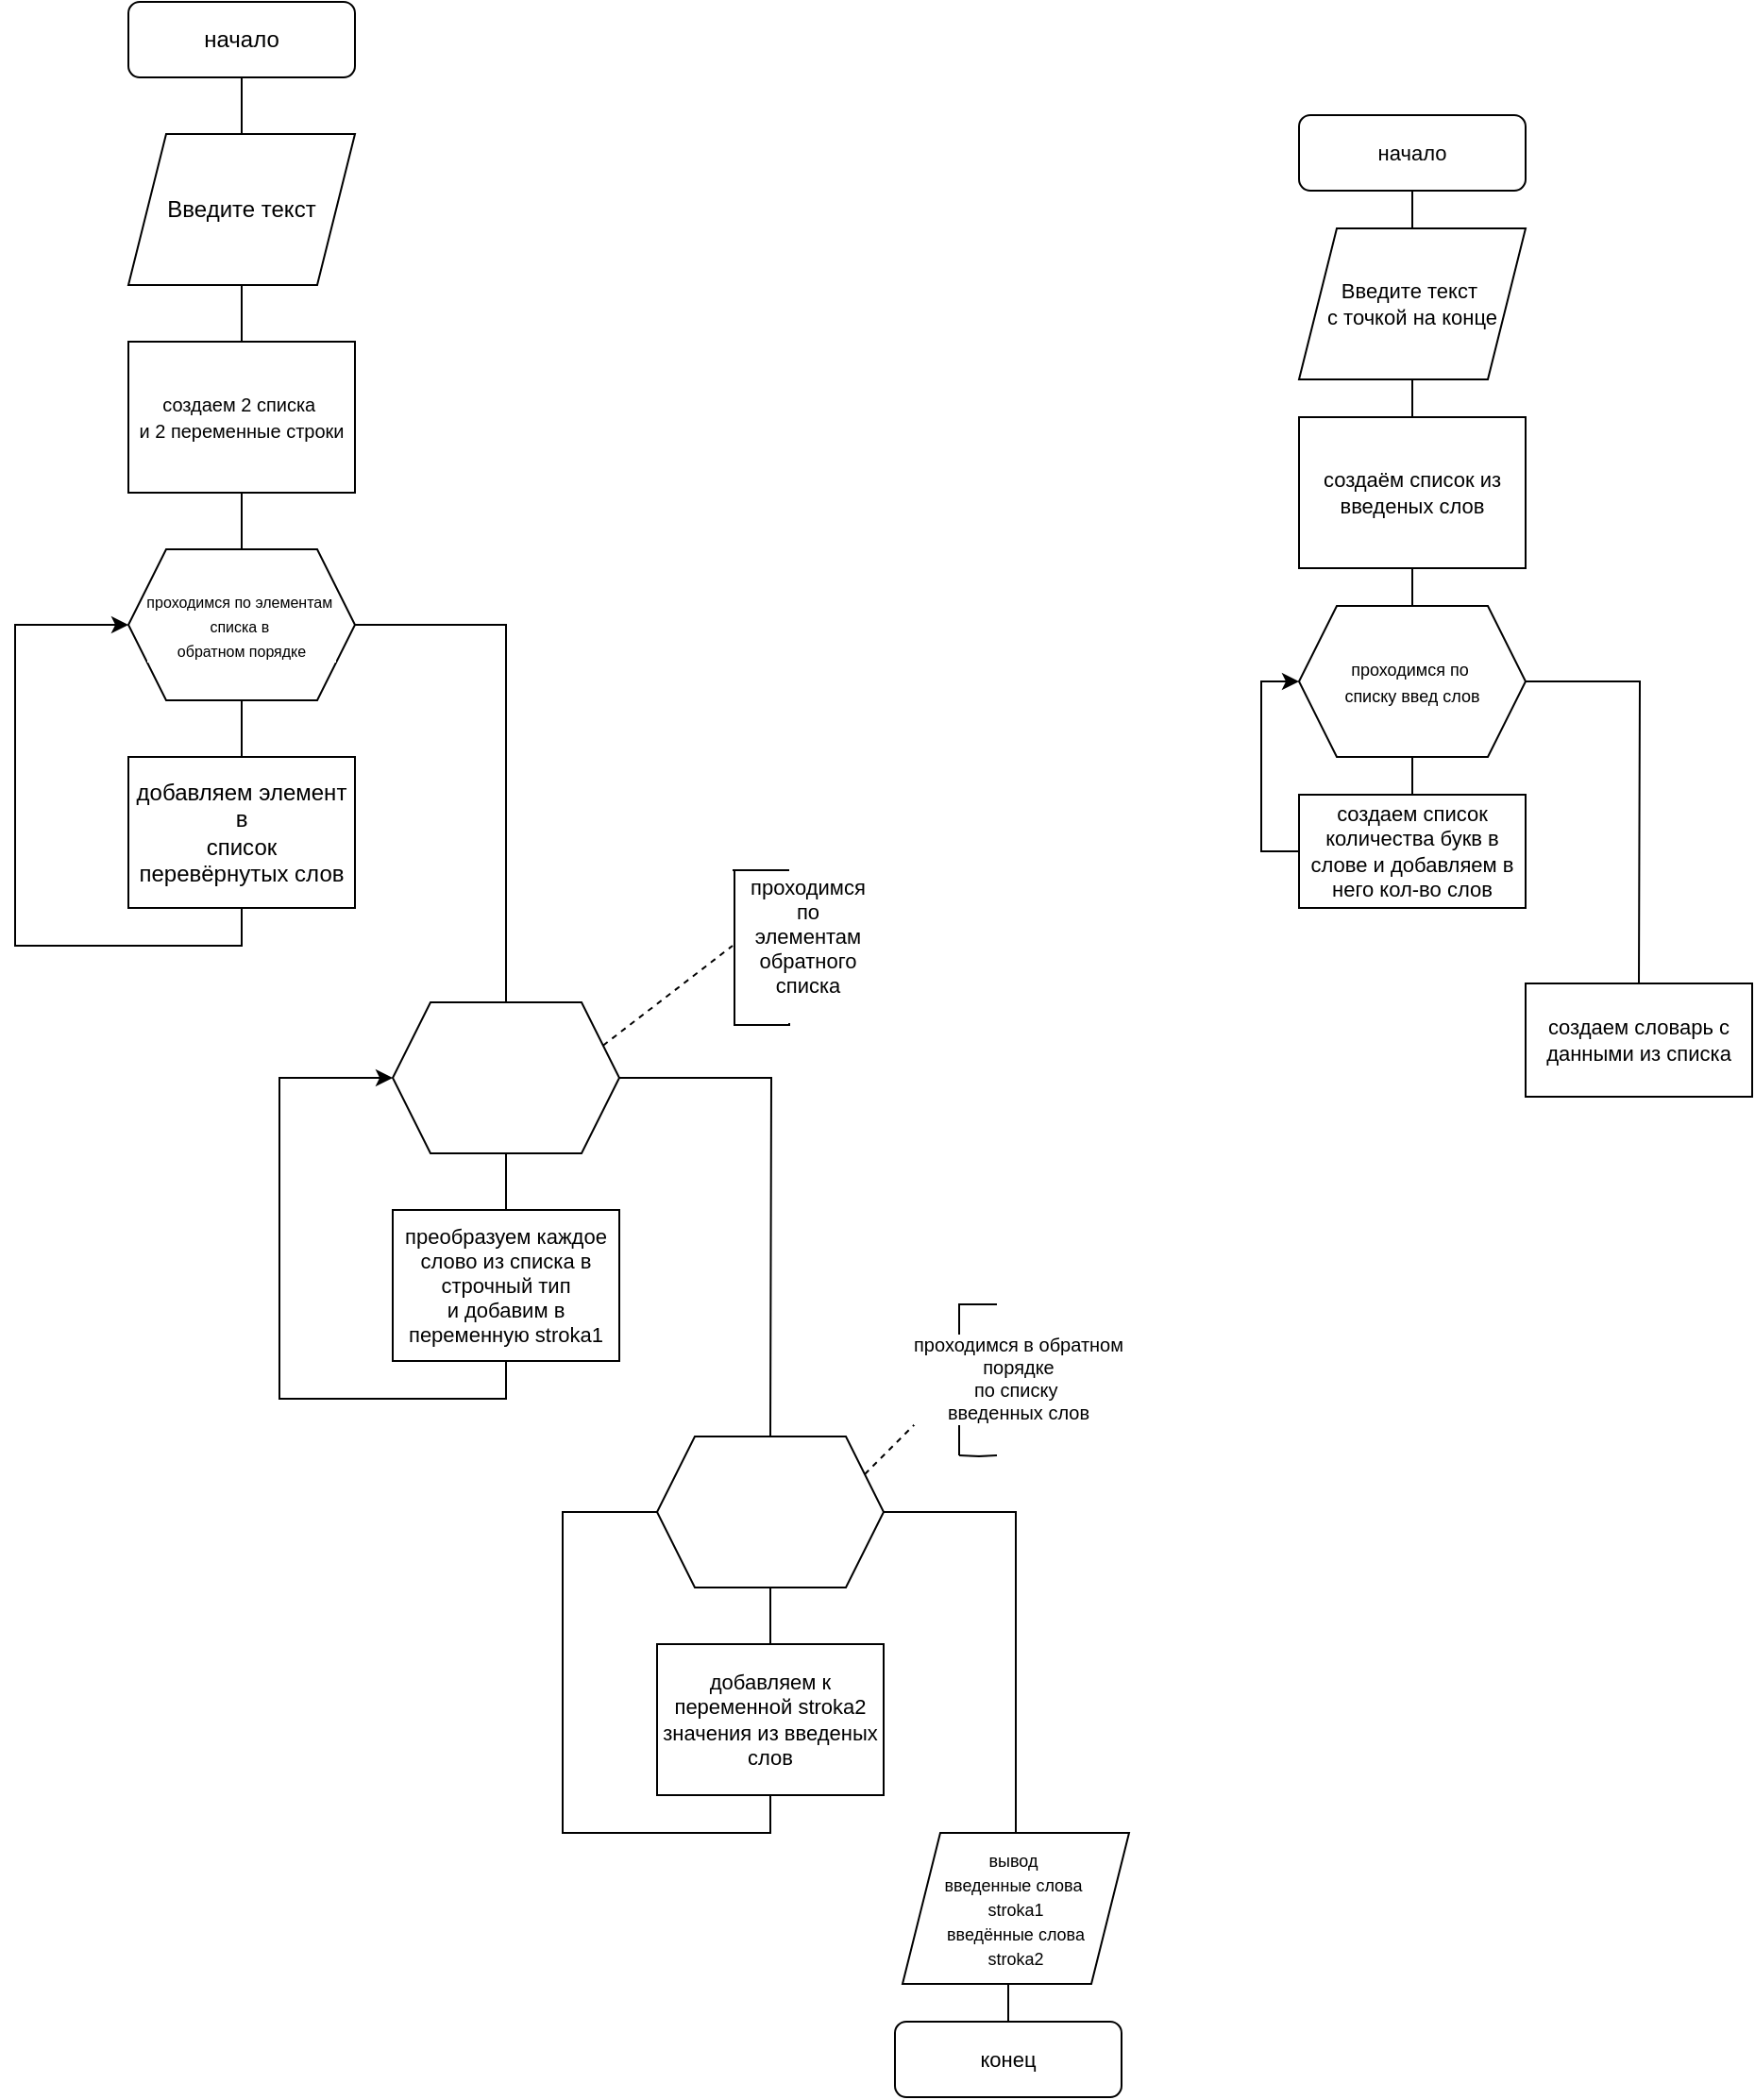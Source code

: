 <mxfile version="28.1.2">
  <diagram name="Страница — 1" id="9OnK2cL4Zv1FDnYPm5JU">
    <mxGraphModel dx="1097" dy="659" grid="1" gridSize="10" guides="1" tooltips="1" connect="1" arrows="1" fold="1" page="1" pageScale="1" pageWidth="827" pageHeight="1169" math="0" shadow="0">
      <root>
        <mxCell id="0" />
        <mxCell id="1" parent="0" />
        <mxCell id="8Mj7ek2DfPI3se3rAtaP-3" style="edgeStyle=orthogonalEdgeStyle;rounded=0;orthogonalLoop=1;jettySize=auto;html=1;exitX=0.5;exitY=1;exitDx=0;exitDy=0;endArrow=none;endFill=0;" parent="1" source="8Mj7ek2DfPI3se3rAtaP-1" target="8Mj7ek2DfPI3se3rAtaP-2" edge="1">
          <mxGeometry relative="1" as="geometry" />
        </mxCell>
        <mxCell id="8Mj7ek2DfPI3se3rAtaP-1" value="начало" style="rounded=1;whiteSpace=wrap;html=1;" parent="1" vertex="1">
          <mxGeometry x="280" y="40" width="120" height="40" as="geometry" />
        </mxCell>
        <mxCell id="8Mj7ek2DfPI3se3rAtaP-5" style="edgeStyle=orthogonalEdgeStyle;shape=connector;rounded=0;orthogonalLoop=1;jettySize=auto;html=1;exitX=0.5;exitY=1;exitDx=0;exitDy=0;entryX=0.5;entryY=0;entryDx=0;entryDy=0;strokeColor=default;align=center;verticalAlign=middle;fontFamily=Helvetica;fontSize=11;fontColor=default;labelBackgroundColor=default;endArrow=none;endFill=0;" parent="1" source="8Mj7ek2DfPI3se3rAtaP-2" target="8Mj7ek2DfPI3se3rAtaP-4" edge="1">
          <mxGeometry relative="1" as="geometry" />
        </mxCell>
        <mxCell id="8Mj7ek2DfPI3se3rAtaP-2" value="Введите текст" style="shape=parallelogram;perimeter=parallelogramPerimeter;whiteSpace=wrap;html=1;fixedSize=1;" parent="1" vertex="1">
          <mxGeometry x="280" y="110" width="120" height="80" as="geometry" />
        </mxCell>
        <mxCell id="8Mj7ek2DfPI3se3rAtaP-7" style="edgeStyle=orthogonalEdgeStyle;shape=connector;rounded=0;orthogonalLoop=1;jettySize=auto;html=1;exitX=0.5;exitY=1;exitDx=0;exitDy=0;entryX=0.5;entryY=0;entryDx=0;entryDy=0;strokeColor=default;align=center;verticalAlign=middle;fontFamily=Helvetica;fontSize=11;fontColor=default;labelBackgroundColor=default;endArrow=none;endFill=0;" parent="1" source="8Mj7ek2DfPI3se3rAtaP-4" target="8Mj7ek2DfPI3se3rAtaP-6" edge="1">
          <mxGeometry relative="1" as="geometry" />
        </mxCell>
        <mxCell id="8Mj7ek2DfPI3se3rAtaP-4" value="&lt;font size=&quot;1&quot;&gt;создаем 2 списка&amp;nbsp;&lt;/font&gt;&lt;div&gt;&lt;font size=&quot;1&quot;&gt;и 2 переменные строки&lt;/font&gt;&lt;/div&gt;" style="rounded=0;whiteSpace=wrap;html=1;fontFamily=Helvetica;fontSize=11;fontColor=default;labelBackgroundColor=default;" parent="1" vertex="1">
          <mxGeometry x="280" y="220" width="120" height="80" as="geometry" />
        </mxCell>
        <mxCell id="wNobP4Xq5XZVEnNZldAW-2" style="edgeStyle=orthogonalEdgeStyle;rounded=0;orthogonalLoop=1;jettySize=auto;html=1;exitX=0.5;exitY=1;exitDx=0;exitDy=0;entryX=0.5;entryY=0;entryDx=0;entryDy=0;endArrow=none;endFill=0;" edge="1" parent="1" source="8Mj7ek2DfPI3se3rAtaP-6" target="wNobP4Xq5XZVEnNZldAW-1">
          <mxGeometry relative="1" as="geometry" />
        </mxCell>
        <mxCell id="wNobP4Xq5XZVEnNZldAW-4" style="edgeStyle=orthogonalEdgeStyle;shape=connector;rounded=0;orthogonalLoop=1;jettySize=auto;html=1;exitX=1;exitY=0.5;exitDx=0;exitDy=0;strokeColor=default;align=center;verticalAlign=middle;fontFamily=Helvetica;fontSize=11;fontColor=default;labelBackgroundColor=default;endArrow=none;endFill=0;" edge="1" parent="1" source="8Mj7ek2DfPI3se3rAtaP-6" target="wNobP4Xq5XZVEnNZldAW-5">
          <mxGeometry relative="1" as="geometry">
            <mxPoint x="480" y="560" as="targetPoint" />
          </mxGeometry>
        </mxCell>
        <mxCell id="8Mj7ek2DfPI3se3rAtaP-6" value="&lt;font style=&quot;font-size: 8px;&quot;&gt;проходимся по элементам&amp;nbsp;&lt;/font&gt;&lt;div&gt;&lt;font style=&quot;font-size: 8px;&quot;&gt;списка в&amp;nbsp;&lt;/font&gt;&lt;/div&gt;&lt;div&gt;&lt;font style=&quot;font-size: 8px;&quot;&gt;обратном порядке&lt;/font&gt;&lt;/div&gt;" style="shape=hexagon;perimeter=hexagonPerimeter2;whiteSpace=wrap;html=1;fixedSize=1;fontFamily=Helvetica;fontSize=11;fontColor=default;labelBackgroundColor=default;" parent="1" vertex="1">
          <mxGeometry x="280" y="330" width="120" height="80" as="geometry" />
        </mxCell>
        <mxCell id="wNobP4Xq5XZVEnNZldAW-3" style="edgeStyle=orthogonalEdgeStyle;shape=connector;rounded=0;orthogonalLoop=1;jettySize=auto;html=1;exitX=0.5;exitY=1;exitDx=0;exitDy=0;entryX=0;entryY=0.5;entryDx=0;entryDy=0;strokeColor=default;align=center;verticalAlign=middle;fontFamily=Helvetica;fontSize=11;fontColor=default;labelBackgroundColor=default;endArrow=classic;endFill=1;" edge="1" parent="1" source="wNobP4Xq5XZVEnNZldAW-1" target="8Mj7ek2DfPI3se3rAtaP-6">
          <mxGeometry relative="1" as="geometry">
            <Array as="points">
              <mxPoint x="340" y="540" />
              <mxPoint x="220" y="540" />
              <mxPoint x="220" y="370" />
            </Array>
          </mxGeometry>
        </mxCell>
        <mxCell id="wNobP4Xq5XZVEnNZldAW-1" value="добавляем элемент в&lt;div&gt;список перевёрнутых слов&lt;/div&gt;" style="rounded=0;whiteSpace=wrap;html=1;" vertex="1" parent="1">
          <mxGeometry x="280" y="440" width="120" height="80" as="geometry" />
        </mxCell>
        <mxCell id="wNobP4Xq5XZVEnNZldAW-18" style="edgeStyle=orthogonalEdgeStyle;shape=connector;rounded=0;orthogonalLoop=1;jettySize=auto;html=1;exitX=0.5;exitY=1;exitDx=0;exitDy=0;entryX=0.5;entryY=0;entryDx=0;entryDy=0;strokeColor=default;align=center;verticalAlign=middle;fontFamily=Helvetica;fontSize=11;fontColor=default;labelBackgroundColor=default;endArrow=none;endFill=0;" edge="1" parent="1" source="wNobP4Xq5XZVEnNZldAW-5" target="wNobP4Xq5XZVEnNZldAW-17">
          <mxGeometry relative="1" as="geometry" />
        </mxCell>
        <mxCell id="wNobP4Xq5XZVEnNZldAW-20" style="edgeStyle=orthogonalEdgeStyle;shape=connector;rounded=0;orthogonalLoop=1;jettySize=auto;html=1;exitX=1;exitY=0.5;exitDx=0;exitDy=0;strokeColor=default;align=center;verticalAlign=middle;fontFamily=Helvetica;fontSize=11;fontColor=default;labelBackgroundColor=default;endArrow=none;endFill=0;" edge="1" parent="1" source="wNobP4Xq5XZVEnNZldAW-5">
          <mxGeometry relative="1" as="geometry">
            <mxPoint x="620" y="800" as="targetPoint" />
          </mxGeometry>
        </mxCell>
        <mxCell id="wNobP4Xq5XZVEnNZldAW-5" value="" style="shape=hexagon;perimeter=hexagonPerimeter2;whiteSpace=wrap;html=1;fixedSize=1;fontFamily=Helvetica;fontSize=11;fontColor=default;labelBackgroundColor=default;" vertex="1" parent="1">
          <mxGeometry x="420" y="570" width="120" height="80" as="geometry" />
        </mxCell>
        <mxCell id="wNobP4Xq5XZVEnNZldAW-13" value="" style="endArrow=none;dashed=1;html=1;rounded=0;strokeColor=default;align=center;verticalAlign=middle;fontFamily=Helvetica;fontSize=11;fontColor=default;labelBackgroundColor=default;exitX=1;exitY=0.25;exitDx=0;exitDy=0;" edge="1" parent="1" source="wNobP4Xq5XZVEnNZldAW-5">
          <mxGeometry width="50" height="50" relative="1" as="geometry">
            <mxPoint x="410" y="580" as="sourcePoint" />
            <mxPoint x="600" y="540" as="targetPoint" />
            <Array as="points" />
          </mxGeometry>
        </mxCell>
        <mxCell id="wNobP4Xq5XZVEnNZldAW-14" value="&lt;font&gt;проходимся по элементам обратного списка&lt;/font&gt;" style="text;html=1;align=center;verticalAlign=middle;whiteSpace=wrap;rounded=0;fontFamily=Helvetica;fontSize=11;fontColor=default;labelBackgroundColor=default;" vertex="1" parent="1">
          <mxGeometry x="610" y="520" width="60" height="30" as="geometry" />
        </mxCell>
        <mxCell id="wNobP4Xq5XZVEnNZldAW-15" value="" style="endArrow=none;html=1;rounded=0;strokeColor=default;align=center;verticalAlign=middle;fontFamily=Helvetica;fontSize=11;fontColor=default;labelBackgroundColor=default;edgeStyle=orthogonalEdgeStyle;" edge="1" parent="1">
          <mxGeometry width="50" height="50" relative="1" as="geometry">
            <mxPoint x="630" y="581" as="sourcePoint" />
            <mxPoint x="600" y="500" as="targetPoint" />
            <Array as="points">
              <mxPoint x="601" y="582" />
              <mxPoint x="601" y="500" />
            </Array>
          </mxGeometry>
        </mxCell>
        <mxCell id="wNobP4Xq5XZVEnNZldAW-16" value="" style="endArrow=none;html=1;rounded=0;strokeColor=default;align=center;verticalAlign=middle;fontFamily=Helvetica;fontSize=11;fontColor=default;labelBackgroundColor=default;edgeStyle=orthogonalEdgeStyle;" edge="1" parent="1">
          <mxGeometry width="50" height="50" relative="1" as="geometry">
            <mxPoint x="630" y="500" as="sourcePoint" />
            <mxPoint x="600" y="500" as="targetPoint" />
          </mxGeometry>
        </mxCell>
        <mxCell id="wNobP4Xq5XZVEnNZldAW-19" style="edgeStyle=orthogonalEdgeStyle;shape=connector;rounded=0;orthogonalLoop=1;jettySize=auto;html=1;exitX=0.5;exitY=1;exitDx=0;exitDy=0;entryX=0;entryY=0.5;entryDx=0;entryDy=0;strokeColor=default;align=center;verticalAlign=middle;fontFamily=Helvetica;fontSize=11;fontColor=default;labelBackgroundColor=default;endArrow=classic;endFill=1;" edge="1" parent="1" source="wNobP4Xq5XZVEnNZldAW-17" target="wNobP4Xq5XZVEnNZldAW-5">
          <mxGeometry relative="1" as="geometry">
            <Array as="points">
              <mxPoint x="480" y="780" />
              <mxPoint x="360" y="780" />
              <mxPoint x="360" y="610" />
            </Array>
          </mxGeometry>
        </mxCell>
        <mxCell id="wNobP4Xq5XZVEnNZldAW-17" value="преобразуем каждое слово из списка в строчный тип&lt;div&gt;и добавим в переменную stroka1&lt;/div&gt;" style="rounded=0;whiteSpace=wrap;html=1;fontFamily=Helvetica;fontSize=11;fontColor=default;labelBackgroundColor=default;" vertex="1" parent="1">
          <mxGeometry x="420" y="680" width="120" height="80" as="geometry" />
        </mxCell>
        <mxCell id="wNobP4Xq5XZVEnNZldAW-28" style="edgeStyle=orthogonalEdgeStyle;shape=connector;rounded=0;orthogonalLoop=1;jettySize=auto;html=1;exitX=0.5;exitY=1;exitDx=0;exitDy=0;entryX=0.5;entryY=0;entryDx=0;entryDy=0;strokeColor=default;align=center;verticalAlign=middle;fontFamily=Helvetica;fontSize=11;fontColor=default;labelBackgroundColor=default;endArrow=none;endFill=0;" edge="1" parent="1" source="wNobP4Xq5XZVEnNZldAW-21" target="wNobP4Xq5XZVEnNZldAW-27">
          <mxGeometry relative="1" as="geometry" />
        </mxCell>
        <mxCell id="wNobP4Xq5XZVEnNZldAW-30" style="edgeStyle=orthogonalEdgeStyle;shape=connector;rounded=0;orthogonalLoop=1;jettySize=auto;html=1;exitX=1;exitY=0.5;exitDx=0;exitDy=0;strokeColor=default;align=center;verticalAlign=middle;fontFamily=Helvetica;fontSize=11;fontColor=default;labelBackgroundColor=default;endArrow=none;endFill=0;" edge="1" parent="1" source="wNobP4Xq5XZVEnNZldAW-21" target="wNobP4Xq5XZVEnNZldAW-31">
          <mxGeometry relative="1" as="geometry">
            <mxPoint x="750" y="1040" as="targetPoint" />
          </mxGeometry>
        </mxCell>
        <mxCell id="wNobP4Xq5XZVEnNZldAW-21" value="" style="shape=hexagon;perimeter=hexagonPerimeter2;whiteSpace=wrap;html=1;fixedSize=1;fontFamily=Helvetica;fontSize=11;fontColor=default;labelBackgroundColor=default;" vertex="1" parent="1">
          <mxGeometry x="560" y="800" width="120" height="80" as="geometry" />
        </mxCell>
        <mxCell id="wNobP4Xq5XZVEnNZldAW-22" value="" style="endArrow=none;dashed=1;html=1;rounded=0;strokeColor=default;align=center;verticalAlign=middle;fontFamily=Helvetica;fontSize=11;fontColor=default;labelBackgroundColor=default;" edge="1" parent="1">
          <mxGeometry width="50" height="50" relative="1" as="geometry">
            <mxPoint x="670" y="820" as="sourcePoint" />
            <mxPoint x="720" y="770" as="targetPoint" />
          </mxGeometry>
        </mxCell>
        <mxCell id="wNobP4Xq5XZVEnNZldAW-24" value="" style="endArrow=none;html=1;rounded=0;strokeColor=default;align=center;verticalAlign=middle;fontFamily=Helvetica;fontSize=11;fontColor=default;labelBackgroundColor=default;edgeStyle=orthogonalEdgeStyle;" edge="1" parent="1">
          <mxGeometry width="50" height="50" relative="1" as="geometry">
            <mxPoint x="720" y="810" as="sourcePoint" />
            <mxPoint x="740" y="730" as="targetPoint" />
            <Array as="points">
              <mxPoint x="720" y="770" />
              <mxPoint x="720" y="770" />
            </Array>
          </mxGeometry>
        </mxCell>
        <mxCell id="wNobP4Xq5XZVEnNZldAW-25" value="" style="endArrow=none;html=1;rounded=0;strokeColor=default;align=center;verticalAlign=middle;fontFamily=Helvetica;fontSize=11;fontColor=default;labelBackgroundColor=default;edgeStyle=orthogonalEdgeStyle;" edge="1" parent="1">
          <mxGeometry width="50" height="50" relative="1" as="geometry">
            <mxPoint x="720" y="810" as="sourcePoint" />
            <mxPoint x="740" y="810" as="targetPoint" />
          </mxGeometry>
        </mxCell>
        <mxCell id="wNobP4Xq5XZVEnNZldAW-26" value="&lt;span style=&quot;text-wrap-mode: wrap;&quot;&gt;проходимся в обратном&lt;/span&gt;&lt;div&gt;&lt;span style=&quot;text-wrap-mode: wrap;&quot;&gt;&amp;nbsp;порядке&amp;nbsp;&lt;/span&gt;&lt;div&gt;&lt;span style=&quot;text-wrap-mode: wrap;&quot;&gt;по списку&amp;nbsp;&lt;/span&gt;&lt;/div&gt;&lt;div&gt;&lt;span style=&quot;text-wrap-mode: wrap;&quot;&gt;введенных слов&lt;/span&gt;&lt;/div&gt;&lt;/div&gt;" style="text;html=1;align=center;verticalAlign=middle;resizable=0;points=[];autosize=1;strokeColor=none;fillColor=none;fontFamily=Helvetica;fontSize=10;fontColor=default;labelBackgroundColor=default;" vertex="1" parent="1">
          <mxGeometry x="686" y="739" width="130" height="60" as="geometry" />
        </mxCell>
        <mxCell id="wNobP4Xq5XZVEnNZldAW-29" style="edgeStyle=orthogonalEdgeStyle;shape=connector;rounded=0;orthogonalLoop=1;jettySize=auto;html=1;exitX=0.5;exitY=1;exitDx=0;exitDy=0;entryX=0;entryY=0.5;entryDx=0;entryDy=0;strokeColor=default;align=center;verticalAlign=middle;fontFamily=Helvetica;fontSize=11;fontColor=default;labelBackgroundColor=default;endArrow=none;endFill=0;" edge="1" parent="1" source="wNobP4Xq5XZVEnNZldAW-27" target="wNobP4Xq5XZVEnNZldAW-21">
          <mxGeometry relative="1" as="geometry">
            <Array as="points">
              <mxPoint x="620" y="1010" />
              <mxPoint x="510" y="1010" />
              <mxPoint x="510" y="840" />
            </Array>
          </mxGeometry>
        </mxCell>
        <mxCell id="wNobP4Xq5XZVEnNZldAW-27" value="добавляем к переменной stroka2 значения из введеных слов" style="rounded=0;whiteSpace=wrap;html=1;fontFamily=Helvetica;fontSize=11;fontColor=default;labelBackgroundColor=default;" vertex="1" parent="1">
          <mxGeometry x="560" y="910" width="120" height="80" as="geometry" />
        </mxCell>
        <mxCell id="wNobP4Xq5XZVEnNZldAW-33" style="edgeStyle=orthogonalEdgeStyle;shape=connector;rounded=0;orthogonalLoop=1;jettySize=auto;html=1;exitX=0.5;exitY=1;exitDx=0;exitDy=0;entryX=0.5;entryY=0;entryDx=0;entryDy=0;strokeColor=default;align=center;verticalAlign=middle;fontFamily=Helvetica;fontSize=11;fontColor=default;labelBackgroundColor=default;endArrow=none;endFill=0;" edge="1" parent="1" source="wNobP4Xq5XZVEnNZldAW-31" target="wNobP4Xq5XZVEnNZldAW-32">
          <mxGeometry relative="1" as="geometry" />
        </mxCell>
        <mxCell id="wNobP4Xq5XZVEnNZldAW-31" value="&lt;font style=&quot;font-size: 9px;&quot;&gt;вывод&amp;nbsp;&lt;/font&gt;&lt;div&gt;&lt;font style=&quot;font-size: 9px;&quot;&gt;введенные слова&amp;nbsp;&lt;/font&gt;&lt;/div&gt;&lt;div&gt;&lt;font style=&quot;font-size: 9px;&quot;&gt;stroka1&lt;/font&gt;&lt;/div&gt;&lt;div&gt;&lt;font style=&quot;font-size: 9px;&quot;&gt;введённые слова&lt;/font&gt;&lt;/div&gt;&lt;div&gt;&lt;font style=&quot;font-size: 9px;&quot;&gt;stroka2&lt;/font&gt;&lt;/div&gt;" style="shape=parallelogram;perimeter=parallelogramPerimeter;whiteSpace=wrap;html=1;fixedSize=1;fontFamily=Helvetica;fontSize=11;fontColor=default;labelBackgroundColor=default;" vertex="1" parent="1">
          <mxGeometry x="690" y="1010" width="120" height="80" as="geometry" />
        </mxCell>
        <mxCell id="wNobP4Xq5XZVEnNZldAW-32" value="конец" style="rounded=1;whiteSpace=wrap;html=1;fontFamily=Helvetica;fontSize=11;fontColor=default;labelBackgroundColor=default;" vertex="1" parent="1">
          <mxGeometry x="686" y="1110" width="120" height="40" as="geometry" />
        </mxCell>
        <mxCell id="wNobP4Xq5XZVEnNZldAW-36" style="edgeStyle=orthogonalEdgeStyle;shape=connector;rounded=0;orthogonalLoop=1;jettySize=auto;html=1;exitX=0.5;exitY=1;exitDx=0;exitDy=0;entryX=0.5;entryY=0;entryDx=0;entryDy=0;strokeColor=default;align=center;verticalAlign=middle;fontFamily=Helvetica;fontSize=11;fontColor=default;labelBackgroundColor=default;endArrow=none;endFill=0;" edge="1" parent="1" source="wNobP4Xq5XZVEnNZldAW-34" target="wNobP4Xq5XZVEnNZldAW-35">
          <mxGeometry relative="1" as="geometry" />
        </mxCell>
        <mxCell id="wNobP4Xq5XZVEnNZldAW-34" value="начало" style="rounded=1;whiteSpace=wrap;html=1;fontFamily=Helvetica;fontSize=11;fontColor=default;labelBackgroundColor=default;" vertex="1" parent="1">
          <mxGeometry x="900" y="100" width="120" height="40" as="geometry" />
        </mxCell>
        <mxCell id="wNobP4Xq5XZVEnNZldAW-38" style="edgeStyle=orthogonalEdgeStyle;shape=connector;rounded=0;orthogonalLoop=1;jettySize=auto;html=1;exitX=0.5;exitY=1;exitDx=0;exitDy=0;entryX=0.5;entryY=0;entryDx=0;entryDy=0;strokeColor=default;align=center;verticalAlign=middle;fontFamily=Helvetica;fontSize=11;fontColor=default;labelBackgroundColor=default;endArrow=none;endFill=0;" edge="1" parent="1" source="wNobP4Xq5XZVEnNZldAW-35" target="wNobP4Xq5XZVEnNZldAW-37">
          <mxGeometry relative="1" as="geometry" />
        </mxCell>
        <mxCell id="wNobP4Xq5XZVEnNZldAW-35" value="Введите текст&amp;nbsp;&lt;div&gt;с точкой на конце&lt;/div&gt;" style="shape=parallelogram;perimeter=parallelogramPerimeter;whiteSpace=wrap;html=1;fixedSize=1;fontFamily=Helvetica;fontSize=11;fontColor=default;labelBackgroundColor=default;" vertex="1" parent="1">
          <mxGeometry x="900" y="160" width="120" height="80" as="geometry" />
        </mxCell>
        <mxCell id="wNobP4Xq5XZVEnNZldAW-40" style="edgeStyle=orthogonalEdgeStyle;shape=connector;rounded=0;orthogonalLoop=1;jettySize=auto;html=1;exitX=0.5;exitY=1;exitDx=0;exitDy=0;entryX=0.5;entryY=0;entryDx=0;entryDy=0;strokeColor=default;align=center;verticalAlign=middle;fontFamily=Helvetica;fontSize=11;fontColor=default;labelBackgroundColor=default;endArrow=none;endFill=0;" edge="1" parent="1" source="wNobP4Xq5XZVEnNZldAW-37" target="wNobP4Xq5XZVEnNZldAW-39">
          <mxGeometry relative="1" as="geometry" />
        </mxCell>
        <mxCell id="wNobP4Xq5XZVEnNZldAW-37" value="создаём список из введеных слов" style="rounded=0;whiteSpace=wrap;html=1;fontFamily=Helvetica;fontSize=11;fontColor=default;labelBackgroundColor=default;" vertex="1" parent="1">
          <mxGeometry x="900" y="260" width="120" height="80" as="geometry" />
        </mxCell>
        <mxCell id="wNobP4Xq5XZVEnNZldAW-42" style="edgeStyle=orthogonalEdgeStyle;shape=connector;rounded=0;orthogonalLoop=1;jettySize=auto;html=1;exitX=0.5;exitY=1;exitDx=0;exitDy=0;strokeColor=default;align=center;verticalAlign=middle;fontFamily=Helvetica;fontSize=11;fontColor=default;labelBackgroundColor=default;endArrow=none;endFill=0;" edge="1" parent="1" source="wNobP4Xq5XZVEnNZldAW-39" target="wNobP4Xq5XZVEnNZldAW-41">
          <mxGeometry relative="1" as="geometry" />
        </mxCell>
        <mxCell id="wNobP4Xq5XZVEnNZldAW-44" style="edgeStyle=orthogonalEdgeStyle;shape=connector;rounded=0;orthogonalLoop=1;jettySize=auto;html=1;exitX=1;exitY=0.5;exitDx=0;exitDy=0;strokeColor=default;align=center;verticalAlign=middle;fontFamily=Helvetica;fontSize=11;fontColor=default;labelBackgroundColor=default;endArrow=none;endFill=0;" edge="1" parent="1" source="wNobP4Xq5XZVEnNZldAW-39">
          <mxGeometry relative="1" as="geometry">
            <mxPoint x="1080" y="560" as="targetPoint" />
          </mxGeometry>
        </mxCell>
        <mxCell id="wNobP4Xq5XZVEnNZldAW-39" value="&lt;font style=&quot;font-size: 9px;&quot;&gt;проходимся по&amp;nbsp;&lt;/font&gt;&lt;div&gt;&lt;font style=&quot;font-size: 9px;&quot;&gt;списку введ слов&lt;/font&gt;&lt;/div&gt;" style="shape=hexagon;perimeter=hexagonPerimeter2;whiteSpace=wrap;html=1;fixedSize=1;fontFamily=Helvetica;fontSize=11;fontColor=default;labelBackgroundColor=default;" vertex="1" parent="1">
          <mxGeometry x="900" y="360" width="120" height="80" as="geometry" />
        </mxCell>
        <mxCell id="wNobP4Xq5XZVEnNZldAW-43" style="edgeStyle=orthogonalEdgeStyle;shape=connector;rounded=0;orthogonalLoop=1;jettySize=auto;html=1;exitX=0;exitY=0.5;exitDx=0;exitDy=0;entryX=0;entryY=0.5;entryDx=0;entryDy=0;strokeColor=default;align=center;verticalAlign=middle;fontFamily=Helvetica;fontSize=11;fontColor=default;labelBackgroundColor=default;endArrow=classic;endFill=1;" edge="1" parent="1" source="wNobP4Xq5XZVEnNZldAW-41" target="wNobP4Xq5XZVEnNZldAW-39">
          <mxGeometry relative="1" as="geometry" />
        </mxCell>
        <mxCell id="wNobP4Xq5XZVEnNZldAW-41" value="создаем список количества букв в слове и добавляем в него кол-во слов" style="rounded=0;whiteSpace=wrap;html=1;fontFamily=Helvetica;fontSize=11;fontColor=default;labelBackgroundColor=default;" vertex="1" parent="1">
          <mxGeometry x="900" y="460" width="120" height="60" as="geometry" />
        </mxCell>
        <mxCell id="wNobP4Xq5XZVEnNZldAW-45" value="создаем словарь с данными из списка" style="rounded=0;whiteSpace=wrap;html=1;fontFamily=Helvetica;fontSize=11;fontColor=default;labelBackgroundColor=default;" vertex="1" parent="1">
          <mxGeometry x="1020" y="560" width="120" height="60" as="geometry" />
        </mxCell>
      </root>
    </mxGraphModel>
  </diagram>
</mxfile>
